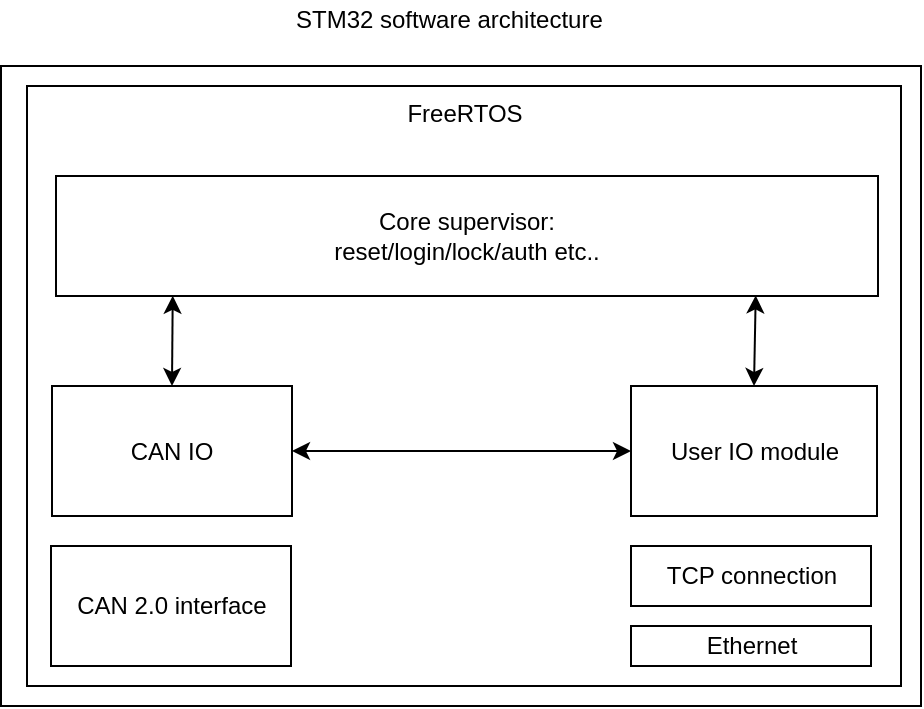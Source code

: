 <mxfile version="10.6.1" type="device"><diagram id="BXypEmUi-1_fIWUoYeRV" name="Page-1"><mxGraphModel dx="697" dy="379" grid="1" gridSize="10" guides="1" tooltips="1" connect="1" arrows="1" fold="1" page="1" pageScale="1" pageWidth="827" pageHeight="1169" math="0" shadow="0"><root><mxCell id="0"/><mxCell id="1" parent="0"/><mxCell id="8isFwaph4-d2yk9A5Dgs-1" value="" style="rounded=0;whiteSpace=wrap;html=1;" vertex="1" parent="1"><mxGeometry x="52.5" y="115" width="460" height="320" as="geometry"/></mxCell><mxCell id="8isFwaph4-d2yk9A5Dgs-2" value="STM32 software architecture" style="text;html=1;resizable=0;points=[];autosize=1;align=left;verticalAlign=top;spacingTop=-4;" vertex="1" parent="1"><mxGeometry x="197.5" y="82" width="170" height="20" as="geometry"/></mxCell><mxCell id="8isFwaph4-d2yk9A5Dgs-3" value="FreeRTOS" style="rounded=0;whiteSpace=wrap;html=1;verticalAlign=top;" vertex="1" parent="1"><mxGeometry x="65.5" y="125" width="437" height="300" as="geometry"/></mxCell><mxCell id="8isFwaph4-d2yk9A5Dgs-4" value="CAN 2.0 interface" style="rounded=0;whiteSpace=wrap;html=1;" vertex="1" parent="1"><mxGeometry x="77.5" y="355" width="120" height="60" as="geometry"/></mxCell><mxCell id="8isFwaph4-d2yk9A5Dgs-5" value="Ethernet" style="rounded=0;whiteSpace=wrap;html=1;" vertex="1" parent="1"><mxGeometry x="367.5" y="395" width="120" height="20" as="geometry"/></mxCell><mxCell id="8isFwaph4-d2yk9A5Dgs-6" value="TCP connection" style="rounded=0;whiteSpace=wrap;html=1;" vertex="1" parent="1"><mxGeometry x="367.5" y="355" width="120" height="30" as="geometry"/></mxCell><mxCell id="8isFwaph4-d2yk9A5Dgs-7" value="User IO module" style="rounded=0;whiteSpace=wrap;html=1;" vertex="1" parent="1"><mxGeometry x="367.5" y="275" width="123" height="65" as="geometry"/></mxCell><mxCell id="8isFwaph4-d2yk9A5Dgs-8" value="Core supervisor:&lt;br&gt;reset/login/lock/auth etc..&lt;br&gt;" style="rounded=0;whiteSpace=wrap;html=1;" vertex="1" parent="1"><mxGeometry x="80" y="170" width="411" height="60" as="geometry"/></mxCell><mxCell id="8isFwaph4-d2yk9A5Dgs-9" value="CAN IO" style="rounded=0;whiteSpace=wrap;html=1;" vertex="1" parent="1"><mxGeometry x="78" y="275" width="120" height="65" as="geometry"/></mxCell><mxCell id="8isFwaph4-d2yk9A5Dgs-11" value="" style="endArrow=classic;startArrow=classic;html=1;entryX=0.5;entryY=0;entryDx=0;entryDy=0;exitX=1;exitY=0.5;exitDx=0;exitDy=0;" edge="1" parent="1" target="8isFwaph4-d2yk9A5Dgs-7"><mxGeometry width="50" height="50" relative="1" as="geometry"><mxPoint x="429.857" y="229.714" as="sourcePoint"/><mxPoint x="599.571" y="229.714" as="targetPoint"/></mxGeometry></mxCell><mxCell id="8isFwaph4-d2yk9A5Dgs-15" value="" style="endArrow=classic;startArrow=classic;html=1;exitX=0.5;exitY=0;exitDx=0;exitDy=0;entryX=0.142;entryY=0.998;entryDx=0;entryDy=0;entryPerimeter=0;" edge="1" parent="1" source="8isFwaph4-d2yk9A5Dgs-9" target="8isFwaph4-d2yk9A5Dgs-8"><mxGeometry width="50" height="50" relative="1" as="geometry"><mxPoint x="120" y="275" as="sourcePoint"/><mxPoint x="170" y="225" as="targetPoint"/></mxGeometry></mxCell><mxCell id="8isFwaph4-d2yk9A5Dgs-16" value="" style="endArrow=classic;startArrow=classic;html=1;exitX=0;exitY=0.5;exitDx=0;exitDy=0;entryX=1;entryY=0.5;entryDx=0;entryDy=0;" edge="1" parent="1" source="8isFwaph4-d2yk9A5Dgs-7" target="8isFwaph4-d2yk9A5Dgs-9"><mxGeometry width="50" height="50" relative="1" as="geometry"><mxPoint x="200" y="325.733" as="sourcePoint"/><mxPoint x="250" y="275.733" as="targetPoint"/></mxGeometry></mxCell></root></mxGraphModel></diagram></mxfile>